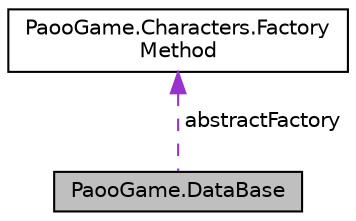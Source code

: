 digraph "PaooGame.DataBase"
{
 // INTERACTIVE_SVG=YES
 // LATEX_PDF_SIZE
  edge [fontname="Helvetica",fontsize="10",labelfontname="Helvetica",labelfontsize="10"];
  node [fontname="Helvetica",fontsize="10",shape=record];
  Node1 [label="PaooGame.DataBase",height=0.2,width=0.4,color="black", fillcolor="grey75", style="filled", fontcolor="black",tooltip=" "];
  Node2 -> Node1 [dir="back",color="darkorchid3",fontsize="10",style="dashed",label=" abstractFactory" ,fontname="Helvetica"];
  Node2 [label="PaooGame.Characters.Factory\lMethod",height=0.2,width=0.4,color="black", fillcolor="white", style="filled",URL="$class_paoo_game_1_1_characters_1_1_factory_method.html",tooltip="Va fi extinsa pentru a crea producatori concreti."];
}

